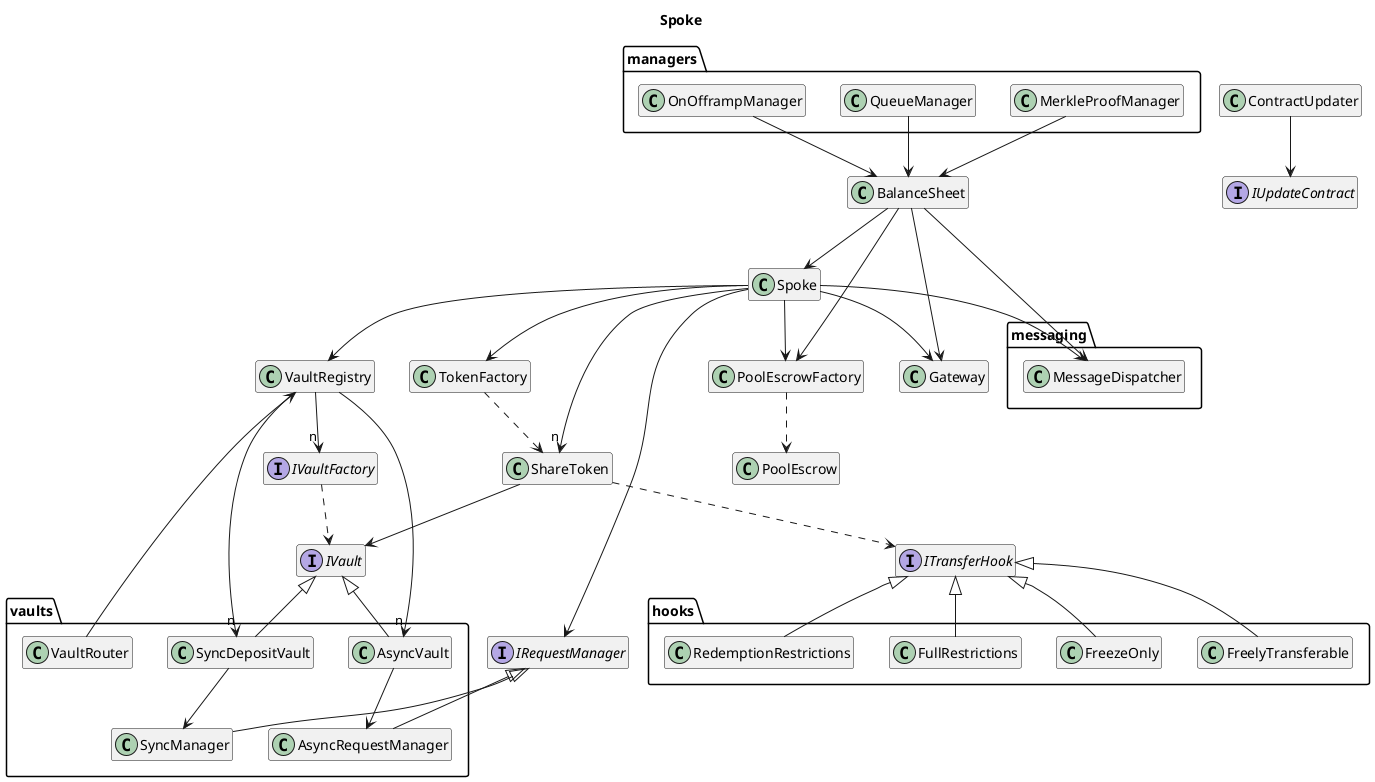 @startuml spoke
title Spoke
hide empty members

package messaging {
    class MessageDispatcher
}

package managers {
    class OnOfframpManager
    class MerkleProofManager
    class QueueManager
}

package hooks {
    class FreelyTransferable
    class FreezeOnly
    class FullRestrictions
    class RedemptionRestrictions
}

package vaults {
    class AsyncVault
    class SyncDepositVault
    class AsyncRequestManager
    class SyncManager
    class VaultRouter
}

class Spoke
class ShareToken
class BalanceSheet
class TokenFactory
class VaultRegistry
class ContractUpdater
class PoolEscrowFactory
class PoolEscrow
class Gateway

interface IVaultFactory
interface IVault
interface IRequestManager
interface ITransferHook
interface IUpdateContract

Spoke --> TokenFactory
Spoke --> PoolEscrowFactory
Spoke --> "n" ShareToken
Spoke --> Gateway
Spoke --> MessageDispatcher
Spoke --> VaultRegistry
Spoke -[norank]-> IRequestManager

VaultRegistry --> "n" IVaultFactory
VaultRegistry --> "n" AsyncVault
VaultRegistry --> "n" SyncDepositVault

AsyncVault -up-|> IVault
SyncDepositVault -up-|> IVault

AsyncVault --> AsyncRequestManager
SyncDepositVault --> SyncManager

AsyncRequestManager -up-|> IRequestManager
SyncManager -up-|> IRequestManager

VaultRouter --> VaultRegistry

ContractUpdater --> IUpdateContract

BalanceSheet --> PoolEscrowFactory
BalanceSheet --> Spoke
BalanceSheet --> MessageDispatcher
BalanceSheet --> Gateway

PoolEscrowFactory ..> PoolEscrow

OnOfframpManager --> BalanceSheet
MerkleProofManager --> BalanceSheet
QueueManager --> BalanceSheet

ShareToken ..> ITransferHook
ShareToken --> IVault

ITransferHook <|-- FreelyTransferable
ITransferHook <|-- FreezeOnly
ITransferHook <|-- FullRestrictions
ITransferHook <|-- RedemptionRestrictions

TokenFactory ..> ShareToken
IVaultFactory ..> IVault

@enduml
